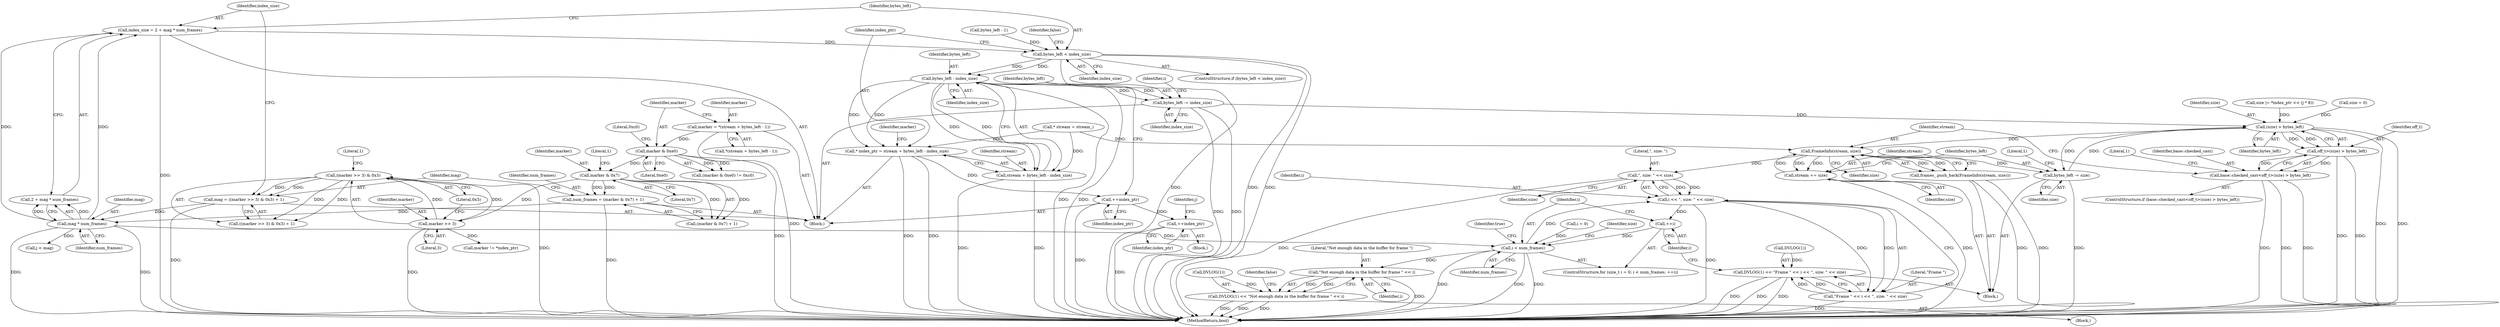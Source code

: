 digraph "1_Chrome_27c68f543e5eba779902447445dfb05ec3f5bf75_14@integer" {
"1000169" [label="(Call,index_size = 2 + mag * num_frames)"];
"1000173" [label="(Call,mag * num_frames)"];
"1000159" [label="(Call,mag = ((marker >> 3) & 0x3) + 1)"];
"1000162" [label="(Call,(marker >> 3) & 0x3)"];
"1000163" [label="(Call,marker >> 3)"];
"1000154" [label="(Call,marker & 0x7)"];
"1000135" [label="(Call,marker & 0xe0)"];
"1000125" [label="(Call,marker = *(stream + bytes_left - 1))"];
"1000151" [label="(Call,num_frames = (marker & 0x7) + 1)"];
"1000177" [label="(Call,bytes_left < index_size)"];
"1000187" [label="(Call,bytes_left - index_size)"];
"1000183" [label="(Call,* index_ptr = stream + bytes_left - index_size)"];
"1000197" [label="(Call,++index_ptr)"];
"1000236" [label="(Call,++index_ptr)"];
"1000185" [label="(Call,stream + bytes_left - index_size)"];
"1000199" [label="(Call,bytes_left -= index_size)"];
"1000243" [label="(Call,(size) > bytes_left)"];
"1000241" [label="(Call,off_t>(size) > bytes_left)"];
"1000239" [label="(Call,base::checked_cast<off_t>(size) > bytes_left)"];
"1000256" [label="(Call,FrameInfo(stream, size))"];
"1000255" [label="(Call,frames_.push_back(FrameInfo(stream, size)))"];
"1000259" [label="(Call,stream += size)"];
"1000262" [label="(Call,bytes_left -= size)"];
"1000272" [label="(Call,\", size: \" << size)"];
"1000270" [label="(Call,i << \", size: \" << size)"];
"1000210" [label="(Call,++i)"];
"1000207" [label="(Call,i < num_frames)"];
"1000250" [label="(Call,\"Not enough data in the buffer for frame \" << i)"];
"1000247" [label="(Call,DVLOG(1) << \"Not enough data in the buffer for frame \" << i)"];
"1000268" [label="(Call,\"Frame \" << i << \", size: \" << size)"];
"1000265" [label="(Call,DVLOG(1) << \"Frame \" << i << \", size: \" << size)"];
"1000246" [label="(Block,)"];
"1000175" [label="(Identifier,num_frames)"];
"1000244" [label="(Identifier,size)"];
"1000249" [label="(Literal,1)"];
"1000228" [label="(Call,size |= *index_ptr << (j * 8))"];
"1000272" [label="(Call,\", size: \" << size)"];
"1000153" [label="(Call,(marker & 0x7) + 1)"];
"1000103" [label="(Call,* stream = stream_)"];
"1000155" [label="(Identifier,marker)"];
"1000251" [label="(Literal,\"Not enough data in the buffer for frame \")"];
"1000267" [label="(Literal,1)"];
"1000266" [label="(Call,DVLOG(1))"];
"1000177" [label="(Call,bytes_left < index_size)"];
"1000258" [label="(Identifier,size)"];
"1000192" [label="(Identifier,marker)"];
"1000257" [label="(Identifier,stream)"];
"1000239" [label="(Call,base::checked_cast<off_t>(size) > bytes_left)"];
"1000169" [label="(Call,index_size = 2 + mag * num_frames)"];
"1000198" [label="(Identifier,index_ptr)"];
"1000276" [label="(Identifier,true)"];
"1000189" [label="(Identifier,index_size)"];
"1000241" [label="(Call,off_t>(size) > bytes_left)"];
"1000212" [label="(Block,)"];
"1000236" [label="(Call,++index_ptr)"];
"1000277" [label="(MethodReturn,bool)"];
"1000166" [label="(Literal,0x3)"];
"1000181" [label="(Identifier,false)"];
"1000210" [label="(Call,++i)"];
"1000226" [label="(Identifier,j)"];
"1000259" [label="(Call,stream += size)"];
"1000101" [label="(Block,)"];
"1000162" [label="(Call,(marker >> 3) & 0x3)"];
"1000183" [label="(Call,* index_ptr = stream + bytes_left - index_size)"];
"1000156" [label="(Literal,0x7)"];
"1000242" [label="(Identifier,off_t)"];
"1000163" [label="(Call,marker >> 3)"];
"1000265" [label="(Call,DVLOG(1) << \"Frame \" << i << \", size: \" << size)"];
"1000261" [label="(Identifier,size)"];
"1000135" [label="(Call,marker & 0xe0)"];
"1000176" [label="(ControlStructure,if (bytes_left < index_size))"];
"1000209" [label="(Identifier,num_frames)"];
"1000240" [label="(Identifier,base::checked_cast)"];
"1000185" [label="(Call,stream + bytes_left - index_size)"];
"1000222" [label="(Call,j < mag)"];
"1000260" [label="(Identifier,stream)"];
"1000252" [label="(Identifier,i)"];
"1000274" [label="(Identifier,size)"];
"1000134" [label="(Call,(marker & 0xe0) != 0xc0)"];
"1000152" [label="(Identifier,num_frames)"];
"1000207" [label="(Call,i < num_frames)"];
"1000126" [label="(Identifier,marker)"];
"1000238" [label="(ControlStructure,if (base::checked_cast<off_t>(size) > bytes_left))"];
"1000199" [label="(Call,bytes_left -= index_size)"];
"1000263" [label="(Identifier,bytes_left)"];
"1000214" [label="(Call,size = 0)"];
"1000137" [label="(Literal,0xe0)"];
"1000204" [label="(Call,i = 0)"];
"1000269" [label="(Literal,\"Frame \")"];
"1000191" [label="(Call,marker != *index_ptr)"];
"1000255" [label="(Call,frames_.push_back(FrameInfo(stream, size)))"];
"1000171" [label="(Call,2 + mag * num_frames)"];
"1000256" [label="(Call,FrameInfo(stream, size))"];
"1000188" [label="(Identifier,bytes_left)"];
"1000250" [label="(Call,\"Not enough data in the buffer for frame \" << i)"];
"1000262" [label="(Call,bytes_left -= size)"];
"1000154" [label="(Call,marker & 0x7)"];
"1000138" [label="(Literal,0xc0)"];
"1000237" [label="(Identifier,index_ptr)"];
"1000268" [label="(Call,\"Frame \" << i << \", size: \" << size)"];
"1000173" [label="(Call,mag * num_frames)"];
"1000170" [label="(Identifier,index_size)"];
"1000270" [label="(Call,i << \", size: \" << size)"];
"1000151" [label="(Call,num_frames = (marker & 0x7) + 1)"];
"1000164" [label="(Identifier,marker)"];
"1000254" [label="(Identifier,false)"];
"1000165" [label="(Literal,3)"];
"1000202" [label="(ControlStructure,for (size_t i = 0; i < num_frames; ++i))"];
"1000197" [label="(Call,++index_ptr)"];
"1000211" [label="(Identifier,i)"];
"1000187" [label="(Call,bytes_left - index_size)"];
"1000167" [label="(Literal,1)"];
"1000248" [label="(Call,DVLOG(1))"];
"1000127" [label="(Call,*(stream + bytes_left - 1))"];
"1000243" [label="(Call,(size) > bytes_left)"];
"1000157" [label="(Literal,1)"];
"1000200" [label="(Identifier,bytes_left)"];
"1000273" [label="(Literal,\", size: \")"];
"1000227" [label="(Block,)"];
"1000186" [label="(Identifier,stream)"];
"1000136" [label="(Identifier,marker)"];
"1000161" [label="(Call,((marker >> 3) & 0x3) + 1)"];
"1000160" [label="(Identifier,mag)"];
"1000174" [label="(Identifier,mag)"];
"1000184" [label="(Identifier,index_ptr)"];
"1000271" [label="(Identifier,i)"];
"1000178" [label="(Identifier,bytes_left)"];
"1000125" [label="(Call,marker = *(stream + bytes_left - 1))"];
"1000201" [label="(Identifier,index_size)"];
"1000247" [label="(Call,DVLOG(1) << \"Not enough data in the buffer for frame \" << i)"];
"1000264" [label="(Identifier,size)"];
"1000130" [label="(Call,bytes_left - 1)"];
"1000159" [label="(Call,mag = ((marker >> 3) & 0x3) + 1)"];
"1000245" [label="(Identifier,bytes_left)"];
"1000208" [label="(Identifier,i)"];
"1000179" [label="(Identifier,index_size)"];
"1000205" [label="(Identifier,i)"];
"1000215" [label="(Identifier,size)"];
"1000169" -> "1000101"  [label="AST: "];
"1000169" -> "1000171"  [label="CFG: "];
"1000170" -> "1000169"  [label="AST: "];
"1000171" -> "1000169"  [label="AST: "];
"1000178" -> "1000169"  [label="CFG: "];
"1000169" -> "1000277"  [label="DDG: "];
"1000173" -> "1000169"  [label="DDG: "];
"1000173" -> "1000169"  [label="DDG: "];
"1000169" -> "1000177"  [label="DDG: "];
"1000173" -> "1000171"  [label="AST: "];
"1000173" -> "1000175"  [label="CFG: "];
"1000174" -> "1000173"  [label="AST: "];
"1000175" -> "1000173"  [label="AST: "];
"1000171" -> "1000173"  [label="CFG: "];
"1000173" -> "1000277"  [label="DDG: "];
"1000173" -> "1000277"  [label="DDG: "];
"1000173" -> "1000171"  [label="DDG: "];
"1000173" -> "1000171"  [label="DDG: "];
"1000159" -> "1000173"  [label="DDG: "];
"1000151" -> "1000173"  [label="DDG: "];
"1000173" -> "1000207"  [label="DDG: "];
"1000173" -> "1000222"  [label="DDG: "];
"1000159" -> "1000101"  [label="AST: "];
"1000159" -> "1000161"  [label="CFG: "];
"1000160" -> "1000159"  [label="AST: "];
"1000161" -> "1000159"  [label="AST: "];
"1000170" -> "1000159"  [label="CFG: "];
"1000159" -> "1000277"  [label="DDG: "];
"1000162" -> "1000159"  [label="DDG: "];
"1000162" -> "1000159"  [label="DDG: "];
"1000162" -> "1000161"  [label="AST: "];
"1000162" -> "1000166"  [label="CFG: "];
"1000163" -> "1000162"  [label="AST: "];
"1000166" -> "1000162"  [label="AST: "];
"1000167" -> "1000162"  [label="CFG: "];
"1000162" -> "1000277"  [label="DDG: "];
"1000162" -> "1000161"  [label="DDG: "];
"1000162" -> "1000161"  [label="DDG: "];
"1000163" -> "1000162"  [label="DDG: "];
"1000163" -> "1000162"  [label="DDG: "];
"1000163" -> "1000165"  [label="CFG: "];
"1000164" -> "1000163"  [label="AST: "];
"1000165" -> "1000163"  [label="AST: "];
"1000166" -> "1000163"  [label="CFG: "];
"1000163" -> "1000277"  [label="DDG: "];
"1000154" -> "1000163"  [label="DDG: "];
"1000163" -> "1000191"  [label="DDG: "];
"1000154" -> "1000153"  [label="AST: "];
"1000154" -> "1000156"  [label="CFG: "];
"1000155" -> "1000154"  [label="AST: "];
"1000156" -> "1000154"  [label="AST: "];
"1000157" -> "1000154"  [label="CFG: "];
"1000154" -> "1000151"  [label="DDG: "];
"1000154" -> "1000151"  [label="DDG: "];
"1000154" -> "1000153"  [label="DDG: "];
"1000154" -> "1000153"  [label="DDG: "];
"1000135" -> "1000154"  [label="DDG: "];
"1000135" -> "1000134"  [label="AST: "];
"1000135" -> "1000137"  [label="CFG: "];
"1000136" -> "1000135"  [label="AST: "];
"1000137" -> "1000135"  [label="AST: "];
"1000138" -> "1000135"  [label="CFG: "];
"1000135" -> "1000277"  [label="DDG: "];
"1000135" -> "1000134"  [label="DDG: "];
"1000135" -> "1000134"  [label="DDG: "];
"1000125" -> "1000135"  [label="DDG: "];
"1000125" -> "1000101"  [label="AST: "];
"1000125" -> "1000127"  [label="CFG: "];
"1000126" -> "1000125"  [label="AST: "];
"1000127" -> "1000125"  [label="AST: "];
"1000136" -> "1000125"  [label="CFG: "];
"1000125" -> "1000277"  [label="DDG: "];
"1000151" -> "1000101"  [label="AST: "];
"1000151" -> "1000153"  [label="CFG: "];
"1000152" -> "1000151"  [label="AST: "];
"1000153" -> "1000151"  [label="AST: "];
"1000160" -> "1000151"  [label="CFG: "];
"1000151" -> "1000277"  [label="DDG: "];
"1000177" -> "1000176"  [label="AST: "];
"1000177" -> "1000179"  [label="CFG: "];
"1000178" -> "1000177"  [label="AST: "];
"1000179" -> "1000177"  [label="AST: "];
"1000181" -> "1000177"  [label="CFG: "];
"1000184" -> "1000177"  [label="CFG: "];
"1000177" -> "1000277"  [label="DDG: "];
"1000177" -> "1000277"  [label="DDG: "];
"1000177" -> "1000277"  [label="DDG: "];
"1000130" -> "1000177"  [label="DDG: "];
"1000177" -> "1000187"  [label="DDG: "];
"1000177" -> "1000187"  [label="DDG: "];
"1000187" -> "1000185"  [label="AST: "];
"1000187" -> "1000189"  [label="CFG: "];
"1000188" -> "1000187"  [label="AST: "];
"1000189" -> "1000187"  [label="AST: "];
"1000185" -> "1000187"  [label="CFG: "];
"1000187" -> "1000277"  [label="DDG: "];
"1000187" -> "1000277"  [label="DDG: "];
"1000187" -> "1000183"  [label="DDG: "];
"1000187" -> "1000183"  [label="DDG: "];
"1000187" -> "1000185"  [label="DDG: "];
"1000187" -> "1000185"  [label="DDG: "];
"1000187" -> "1000199"  [label="DDG: "];
"1000187" -> "1000199"  [label="DDG: "];
"1000183" -> "1000101"  [label="AST: "];
"1000183" -> "1000185"  [label="CFG: "];
"1000184" -> "1000183"  [label="AST: "];
"1000185" -> "1000183"  [label="AST: "];
"1000192" -> "1000183"  [label="CFG: "];
"1000183" -> "1000277"  [label="DDG: "];
"1000183" -> "1000277"  [label="DDG: "];
"1000103" -> "1000183"  [label="DDG: "];
"1000183" -> "1000197"  [label="DDG: "];
"1000197" -> "1000101"  [label="AST: "];
"1000197" -> "1000198"  [label="CFG: "];
"1000198" -> "1000197"  [label="AST: "];
"1000200" -> "1000197"  [label="CFG: "];
"1000197" -> "1000277"  [label="DDG: "];
"1000197" -> "1000236"  [label="DDG: "];
"1000236" -> "1000227"  [label="AST: "];
"1000236" -> "1000237"  [label="CFG: "];
"1000237" -> "1000236"  [label="AST: "];
"1000226" -> "1000236"  [label="CFG: "];
"1000236" -> "1000277"  [label="DDG: "];
"1000186" -> "1000185"  [label="AST: "];
"1000185" -> "1000277"  [label="DDG: "];
"1000185" -> "1000277"  [label="DDG: "];
"1000103" -> "1000185"  [label="DDG: "];
"1000199" -> "1000101"  [label="AST: "];
"1000199" -> "1000201"  [label="CFG: "];
"1000200" -> "1000199"  [label="AST: "];
"1000201" -> "1000199"  [label="AST: "];
"1000205" -> "1000199"  [label="CFG: "];
"1000199" -> "1000277"  [label="DDG: "];
"1000199" -> "1000277"  [label="DDG: "];
"1000199" -> "1000243"  [label="DDG: "];
"1000243" -> "1000241"  [label="AST: "];
"1000243" -> "1000245"  [label="CFG: "];
"1000244" -> "1000243"  [label="AST: "];
"1000245" -> "1000243"  [label="AST: "];
"1000241" -> "1000243"  [label="CFG: "];
"1000243" -> "1000277"  [label="DDG: "];
"1000243" -> "1000277"  [label="DDG: "];
"1000243" -> "1000241"  [label="DDG: "];
"1000243" -> "1000241"  [label="DDG: "];
"1000228" -> "1000243"  [label="DDG: "];
"1000214" -> "1000243"  [label="DDG: "];
"1000262" -> "1000243"  [label="DDG: "];
"1000243" -> "1000256"  [label="DDG: "];
"1000243" -> "1000262"  [label="DDG: "];
"1000241" -> "1000239"  [label="AST: "];
"1000242" -> "1000241"  [label="AST: "];
"1000239" -> "1000241"  [label="CFG: "];
"1000241" -> "1000277"  [label="DDG: "];
"1000241" -> "1000277"  [label="DDG: "];
"1000241" -> "1000239"  [label="DDG: "];
"1000241" -> "1000239"  [label="DDG: "];
"1000239" -> "1000238"  [label="AST: "];
"1000240" -> "1000239"  [label="AST: "];
"1000249" -> "1000239"  [label="CFG: "];
"1000257" -> "1000239"  [label="CFG: "];
"1000239" -> "1000277"  [label="DDG: "];
"1000239" -> "1000277"  [label="DDG: "];
"1000239" -> "1000277"  [label="DDG: "];
"1000256" -> "1000255"  [label="AST: "];
"1000256" -> "1000258"  [label="CFG: "];
"1000257" -> "1000256"  [label="AST: "];
"1000258" -> "1000256"  [label="AST: "];
"1000255" -> "1000256"  [label="CFG: "];
"1000256" -> "1000255"  [label="DDG: "];
"1000256" -> "1000255"  [label="DDG: "];
"1000259" -> "1000256"  [label="DDG: "];
"1000103" -> "1000256"  [label="DDG: "];
"1000256" -> "1000259"  [label="DDG: "];
"1000256" -> "1000259"  [label="DDG: "];
"1000256" -> "1000262"  [label="DDG: "];
"1000256" -> "1000272"  [label="DDG: "];
"1000255" -> "1000212"  [label="AST: "];
"1000260" -> "1000255"  [label="CFG: "];
"1000255" -> "1000277"  [label="DDG: "];
"1000255" -> "1000277"  [label="DDG: "];
"1000259" -> "1000212"  [label="AST: "];
"1000259" -> "1000261"  [label="CFG: "];
"1000260" -> "1000259"  [label="AST: "];
"1000261" -> "1000259"  [label="AST: "];
"1000263" -> "1000259"  [label="CFG: "];
"1000259" -> "1000277"  [label="DDG: "];
"1000262" -> "1000212"  [label="AST: "];
"1000262" -> "1000264"  [label="CFG: "];
"1000263" -> "1000262"  [label="AST: "];
"1000264" -> "1000262"  [label="AST: "];
"1000267" -> "1000262"  [label="CFG: "];
"1000262" -> "1000277"  [label="DDG: "];
"1000272" -> "1000270"  [label="AST: "];
"1000272" -> "1000274"  [label="CFG: "];
"1000273" -> "1000272"  [label="AST: "];
"1000274" -> "1000272"  [label="AST: "];
"1000270" -> "1000272"  [label="CFG: "];
"1000272" -> "1000277"  [label="DDG: "];
"1000272" -> "1000270"  [label="DDG: "];
"1000272" -> "1000270"  [label="DDG: "];
"1000270" -> "1000268"  [label="AST: "];
"1000271" -> "1000270"  [label="AST: "];
"1000268" -> "1000270"  [label="CFG: "];
"1000270" -> "1000277"  [label="DDG: "];
"1000270" -> "1000210"  [label="DDG: "];
"1000270" -> "1000268"  [label="DDG: "];
"1000270" -> "1000268"  [label="DDG: "];
"1000207" -> "1000270"  [label="DDG: "];
"1000210" -> "1000202"  [label="AST: "];
"1000210" -> "1000211"  [label="CFG: "];
"1000211" -> "1000210"  [label="AST: "];
"1000208" -> "1000210"  [label="CFG: "];
"1000210" -> "1000207"  [label="DDG: "];
"1000207" -> "1000202"  [label="AST: "];
"1000207" -> "1000209"  [label="CFG: "];
"1000208" -> "1000207"  [label="AST: "];
"1000209" -> "1000207"  [label="AST: "];
"1000215" -> "1000207"  [label="CFG: "];
"1000276" -> "1000207"  [label="CFG: "];
"1000207" -> "1000277"  [label="DDG: "];
"1000207" -> "1000277"  [label="DDG: "];
"1000207" -> "1000277"  [label="DDG: "];
"1000204" -> "1000207"  [label="DDG: "];
"1000207" -> "1000250"  [label="DDG: "];
"1000250" -> "1000247"  [label="AST: "];
"1000250" -> "1000252"  [label="CFG: "];
"1000251" -> "1000250"  [label="AST: "];
"1000252" -> "1000250"  [label="AST: "];
"1000247" -> "1000250"  [label="CFG: "];
"1000250" -> "1000277"  [label="DDG: "];
"1000250" -> "1000247"  [label="DDG: "];
"1000250" -> "1000247"  [label="DDG: "];
"1000247" -> "1000246"  [label="AST: "];
"1000248" -> "1000247"  [label="AST: "];
"1000254" -> "1000247"  [label="CFG: "];
"1000247" -> "1000277"  [label="DDG: "];
"1000247" -> "1000277"  [label="DDG: "];
"1000247" -> "1000277"  [label="DDG: "];
"1000248" -> "1000247"  [label="DDG: "];
"1000268" -> "1000265"  [label="AST: "];
"1000269" -> "1000268"  [label="AST: "];
"1000265" -> "1000268"  [label="CFG: "];
"1000268" -> "1000277"  [label="DDG: "];
"1000268" -> "1000265"  [label="DDG: "];
"1000268" -> "1000265"  [label="DDG: "];
"1000265" -> "1000212"  [label="AST: "];
"1000266" -> "1000265"  [label="AST: "];
"1000211" -> "1000265"  [label="CFG: "];
"1000265" -> "1000277"  [label="DDG: "];
"1000265" -> "1000277"  [label="DDG: "];
"1000265" -> "1000277"  [label="DDG: "];
"1000266" -> "1000265"  [label="DDG: "];
}
